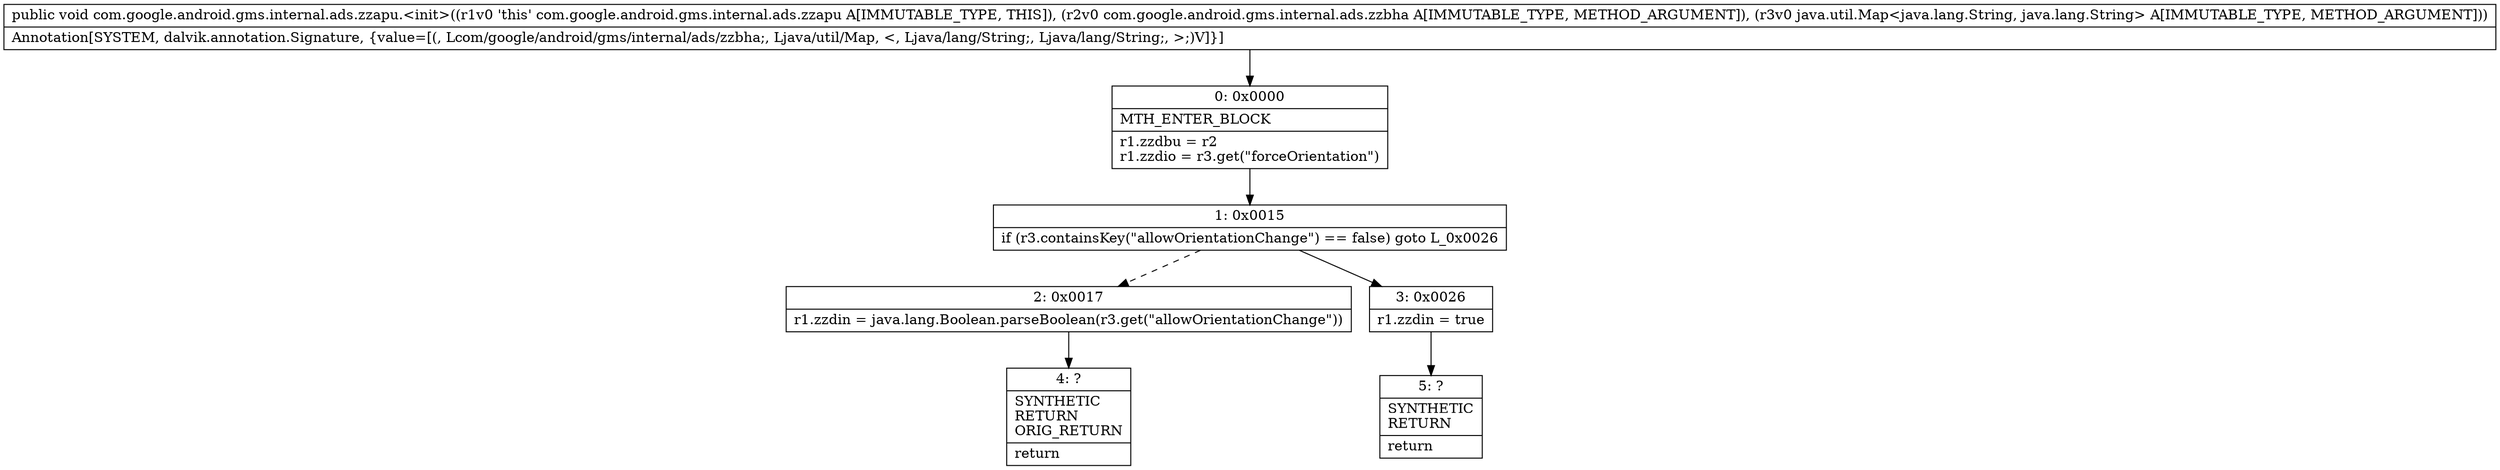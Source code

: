 digraph "CFG forcom.google.android.gms.internal.ads.zzapu.\<init\>(Lcom\/google\/android\/gms\/internal\/ads\/zzbha;Ljava\/util\/Map;)V" {
Node_0 [shape=record,label="{0\:\ 0x0000|MTH_ENTER_BLOCK\l|r1.zzdbu = r2\lr1.zzdio = r3.get(\"forceOrientation\")\l}"];
Node_1 [shape=record,label="{1\:\ 0x0015|if (r3.containsKey(\"allowOrientationChange\") == false) goto L_0x0026\l}"];
Node_2 [shape=record,label="{2\:\ 0x0017|r1.zzdin = java.lang.Boolean.parseBoolean(r3.get(\"allowOrientationChange\"))\l}"];
Node_3 [shape=record,label="{3\:\ 0x0026|r1.zzdin = true\l}"];
Node_4 [shape=record,label="{4\:\ ?|SYNTHETIC\lRETURN\lORIG_RETURN\l|return\l}"];
Node_5 [shape=record,label="{5\:\ ?|SYNTHETIC\lRETURN\l|return\l}"];
MethodNode[shape=record,label="{public void com.google.android.gms.internal.ads.zzapu.\<init\>((r1v0 'this' com.google.android.gms.internal.ads.zzapu A[IMMUTABLE_TYPE, THIS]), (r2v0 com.google.android.gms.internal.ads.zzbha A[IMMUTABLE_TYPE, METHOD_ARGUMENT]), (r3v0 java.util.Map\<java.lang.String, java.lang.String\> A[IMMUTABLE_TYPE, METHOD_ARGUMENT]))  | Annotation[SYSTEM, dalvik.annotation.Signature, \{value=[(, Lcom\/google\/android\/gms\/internal\/ads\/zzbha;, Ljava\/util\/Map, \<, Ljava\/lang\/String;, Ljava\/lang\/String;, \>;)V]\}]\l}"];
MethodNode -> Node_0;
Node_0 -> Node_1;
Node_1 -> Node_2[style=dashed];
Node_1 -> Node_3;
Node_2 -> Node_4;
Node_3 -> Node_5;
}

